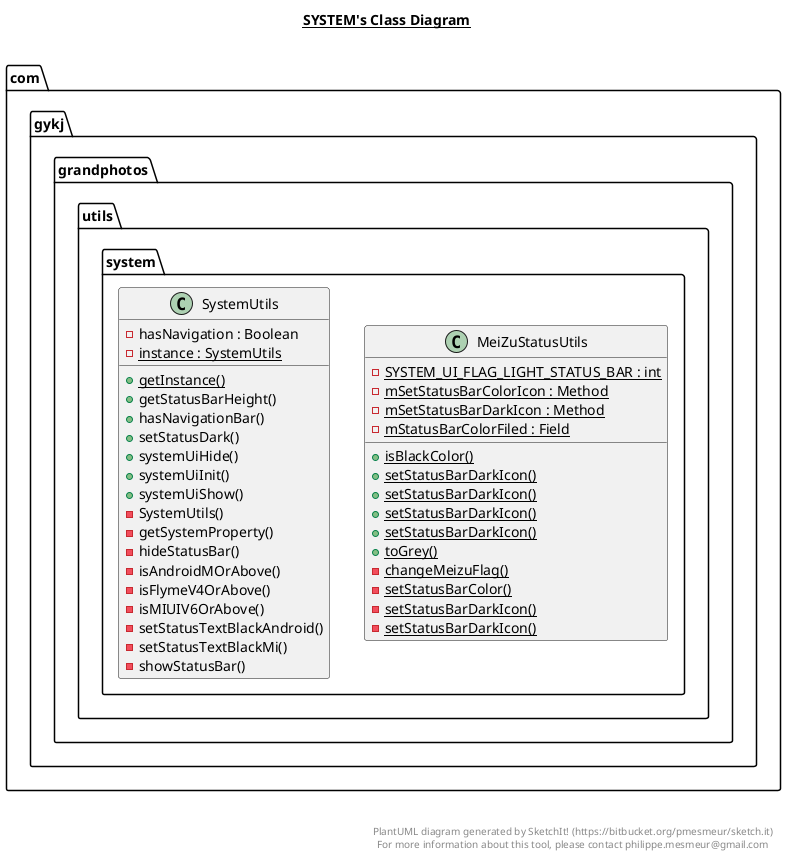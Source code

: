 @startuml

title __SYSTEM's Class Diagram__\n

  namespace com.gykj.grandphotos {
    namespace utils.system {
      class com.gykj.grandphotos.utils.system.MeiZuStatusUtils {
          {static} - SYSTEM_UI_FLAG_LIGHT_STATUS_BAR : int
          {static} - mSetStatusBarColorIcon : Method
          {static} - mSetStatusBarDarkIcon : Method
          {static} - mStatusBarColorFiled : Field
          {static} + isBlackColor()
          {static} + setStatusBarDarkIcon()
          {static} + setStatusBarDarkIcon()
          {static} + setStatusBarDarkIcon()
          {static} + setStatusBarDarkIcon()
          {static} + toGrey()
          {static} - changeMeizuFlag()
          {static} - setStatusBarColor()
          {static} - setStatusBarDarkIcon()
          {static} - setStatusBarDarkIcon()
      }
    }
  }
  

  namespace com.gykj.grandphotos {
    namespace utils.system {
      class com.gykj.grandphotos.utils.system.SystemUtils {
          - hasNavigation : Boolean
          {static} - instance : SystemUtils
          {static} + getInstance()
          + getStatusBarHeight()
          + hasNavigationBar()
          + setStatusDark()
          + systemUiHide()
          + systemUiInit()
          + systemUiShow()
          - SystemUtils()
          - getSystemProperty()
          - hideStatusBar()
          - isAndroidMOrAbove()
          - isFlymeV4OrAbove()
          - isMIUIV6OrAbove()
          - setStatusTextBlackAndroid()
          - setStatusTextBlackMi()
          - showStatusBar()
      }
    }
  }
  



right footer


PlantUML diagram generated by SketchIt! (https://bitbucket.org/pmesmeur/sketch.it)
For more information about this tool, please contact philippe.mesmeur@gmail.com
endfooter

@enduml
